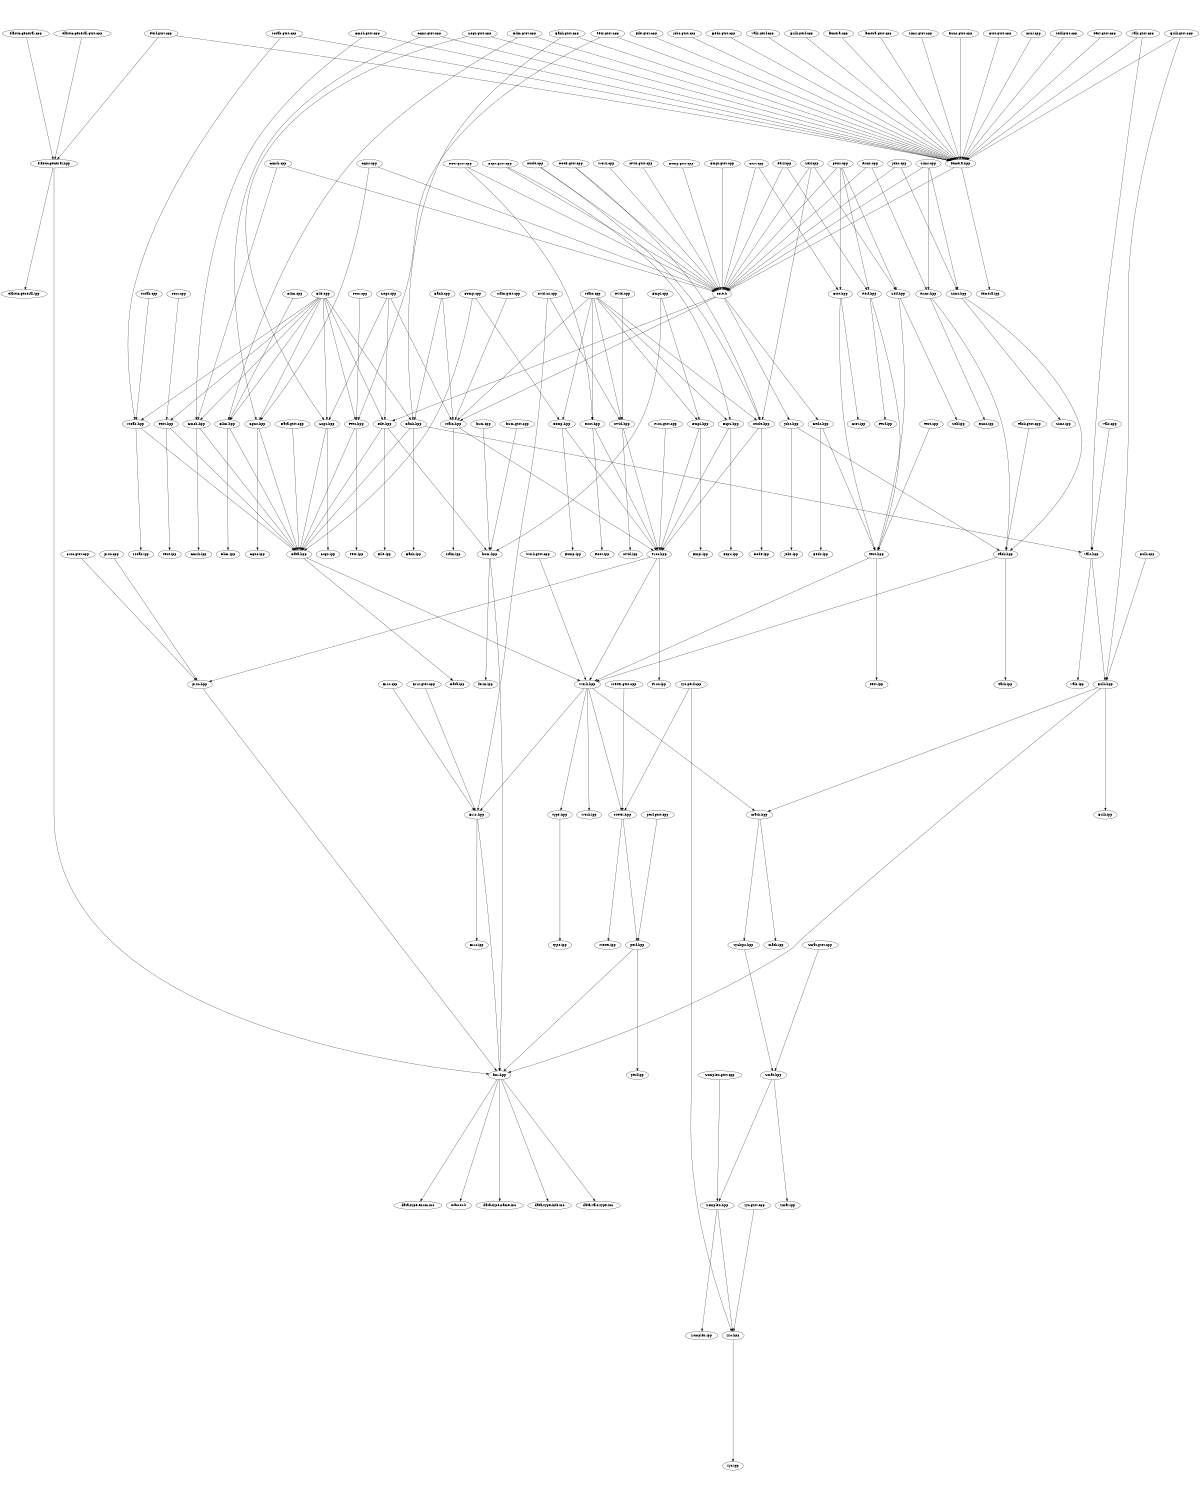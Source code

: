 digraph "source tree" {
    overlap=scale;
    size="8,10";
    ratio="fill";
    fontsize="16";
    fontname="Helvetica";
	clusterrank="local";
	"Jobs.gtst.cpp" -> "femera.hpp"
	"Fmpi.hpp" -> "Fmpi.ipp"
	"Gmsh.cpp" -> "Gmsh.hpp"
	"femera.hpp" -> "core.h"
	"Cgns.cpp" -> "Cgns.hpp"
	"Perf.gtst.cpp" -> "elastic-general.hpp"
	"Beds.gtst.cpp" -> "femera.hpp"
	"Zmat.gtst.cpp" -> "Zmat.hpp"
	"Nvid.hpp" -> "Nvid.ipp"
	"Errs.hpp" -> "fmr.hpp"
	"Text.hpp" -> "Data.hpp"
	"Fcpu.gtst.cpp" -> "core.h"
	"File.cpp" -> "File.hpp"
	"nvid.cu.cpp" -> "Nvid.hpp"
	"File.hpp" -> "File.ipp"
	"fmr.hpp" -> "data-type-name.inc"
	"Nvid.hpp" -> "Proc.hpp"
	"Gtst.cpp" -> "Gtst.hpp"
	"Runs.hpp" -> "Runs.ipp"
	"Runs.cpp" -> "Runs.hpp"
	"Perf.gtst.cpp" -> "femera.hpp"
	"Gtst.hpp" -> "Gtst.ipp"
	"Moab.cpp" -> "Moab.hpp"
	"Errs.hpp" -> "Errs.ipp"
	"Sims.hpp" -> "Sims.ipp"
	"elastic-general.gtst.cpp" -> "elastic-general.hpp"
	"Proc.hpp" -> "Work.hpp"
	"Vals.perf.cpp" -> "femera.hpp"
	"Root.gtst.cpp" -> "core.h"
	"Main.cpp" -> "Root.hpp"
	"Bank.cpp" -> "Bank.hpp"
	"Logs.gtst.cpp" -> "femera.hpp"
	"Moab.gtst.cpp" -> "femera.hpp"
	"Vals.gtst.cpp" -> "Vals.hpp"
	"Bulk.hpp" -> "Bulk.ipp"
	"Fcpu.hpp" -> "Proc.hpp"
	"File.cpp" -> "Dlim.hpp"
	"Dlim.gtst.cpp" -> "femera.hpp"
	"form.gtst.cpp" -> "form.hpp"
	"Test.hpp" -> "Test.ipp"
	"Main.cpp" -> "Node.hpp"
	"form.cpp" -> "form.hpp"
	"Data.gtst.cpp" -> "Data.hpp"
	"Vals.hpp" -> "Bulk.hpp"
	"File.cpp" -> "Moab.hpp"
	"Self.hpp" -> "Test.hpp"
	"Beds.hpp" -> "Beds.ipp"
	"zyc.perf.cpp" -> "Meter.hpp"
	"math.hpp" -> "zyclops.hpp"
	"perf.hpp" -> "fmr.hpp"
	"Pets.gtst.cpp" -> "femera.hpp"
	"Bank.gtst.cpp" -> "femera.hpp"
	"Dlim.cpp" -> "Dlim.hpp"
	"Meter.gtst.cpp" -> "Meter.hpp"
	"Work.hpp" -> "Errs.hpp"
	"Perf.hpp" -> "Perf.ipp"
	"Fmpi.cpp" -> "Fmpi.hpp"
	"Root.hpp" -> "Root.ipp"
	"Task.gtst.cpp" -> "Task.hpp"
	"Dlim.hpp" -> "Dlim.ipp"
	"Runs.hpp" -> "Task.hpp"
	"Logs.gtst.cpp" -> "Logs.hpp"
	"Work.hpp" -> "Meter.hpp"
	"proc.cpp" -> "proc.hpp"
	"Gmsh.gtst.cpp" -> "Gmsh.hpp"
	"Moab.gtst.cpp" -> "Moab.hpp"
	"core.h" -> "File.hpp"
	"perf.hpp" -> "perf.ipp"
	"Jobs.cpp" -> "core.h"
	"Bulk.gtst.cpp" -> "Bulk.hpp"
	"Sims.hpp" -> "Task.hpp"
	"Bulk.perf.cpp" -> "femera.hpp"
	"Pets.cpp" -> "Pets.hpp"
	"Proc.gtst.cpp" -> "Proc.hpp"
	"Fomp.cpp" -> "Data.hpp"
	"Beds.cpp" -> "Perf.hpp"
	"Node.cpp" -> "core.h"
	"Sims.cpp" -> "Runs.hpp"
	"fmr.hpp" -> "data-type-info.inc"
	"Moab.hpp" -> "Moab.ipp"
	"Nvid.gtst.cpp" -> "core.h"
	"Bank.hpp" -> "Vals.hpp"
	"Cgns.hpp" -> "Cgns.ipp"
	"Runs.cpp" -> "core.h"
	"Vals.hpp" -> "Vals.ipp"
	"Cgns.gtst.cpp" -> "Cgns.hpp"
	"Task.hpp" -> "Work.hpp"
	"fmr.hpp" -> "data-vals-type.inc"
	"Bank.hpp" -> "Bank.ipp"
	"Root.gtst.cpp" -> "Root.hpp"
	"Fomp.cpp" -> "Fomp.hpp"
	"Logs.cpp" -> "Logs.hpp"
	"Fomp.hpp" -> "Proc.hpp"
	"Perf.cpp" -> "core.h"
	"Test.hpp" -> "Work.hpp"
	"Fmpi.cpp" -> "form.hpp"
	"core.h" -> "Beds.hpp"
	"Dlim.gtst.cpp" -> "Dlim.hpp"
	"Node.cpp" -> "Node.hpp"
	"Perf.hpp" -> "Test.hpp"
	"zyc.gtst.cpp" -> "zyc.hpp"
	"Text.cpp" -> "Text.hpp"
	"Work.hpp" -> "type.hpp"
	"Gmsh.hpp" -> "Gmsh.ipp"
	"File.hpp" -> "Data.hpp"
	"Fomp.gtst.cpp" -> "core.h"
	"Main.cpp" -> "Fmpi.hpp"
	"Bulk.hpp" -> "math.hpp"
	"femera.hpp" -> "femera.ipp"
	"Gtst.hpp" -> "Test.hpp"
	"Nvid.cpp" -> "Nvid.hpp"
	"Logs.hpp" -> "Data.hpp"
	"proc.hpp" -> "fmr.hpp"
	"Fomp.hpp" -> "Fomp.ipp"
	"File.cpp" -> "Bank.hpp"
	"Zomplex.gtst.cpp" -> "Zomplex.hpp"
	"femera.cpp" -> "femera.hpp"
	"Zmat.hpp" -> "Zomplex.hpp"
	"Data.hpp" -> "Data.ipp"
	"Beds.cpp" -> "Gtst.hpp"
	"Zomplex.hpp" -> "Zomplex.ipp"
	"Logs.cpp" -> "Main.hpp"
	"femera.gtst.cpp" -> "femera.hpp"
	"Task.hpp" -> "Task.ipp"
	"Bank.cpp" -> "Main.hpp"
	"Data.hpp" -> "Work.hpp"
	"perf.gtst.cpp" -> "perf.hpp"
	"core.h" -> "Jobs.hpp"
	"Sims.gtst.cpp" -> "femera.hpp"
	"Errs.cpp" -> "Errs.hpp"
	"zyclops.hpp" -> "Zmat.hpp"
	"Main.cpp" -> "Main.hpp"
	"Main.gtst.cpp" -> "Main.hpp"
	"Main.hpp" -> "Proc.hpp"
	"Main.cpp" -> "Fcpu.hpp"
	"Bank.hpp" -> "Data.hpp"
	"Bank.gtst.cpp" -> "Bank.hpp"
	"Beds.cpp" -> "Self.hpp"
	"fmr.hpp" -> "data-type-enum.inc"
	"Work.hpp" -> "Work.ipp"
	"Zmat.hpp" -> "Zmat.ipp"
	"Runs.gtst.cpp" -> "femera.hpp"
	"Gtst.cpp" -> "core.h"
	"Zomplex.hpp" -> "zyc.hpp"
	"Bulk.cpp" -> "Bulk.hpp"
	"Sims.cpp" -> "core.h"
	"Jobs.hpp" -> "Task.hpp"
	"Fmpi.hpp" -> "Proc.hpp"
	"nvid.cu.cpp" -> "Errs.hpp"
	"math.hpp" -> "math.ipp"
	"Test.cpp" -> "Test.hpp"
	"Moab.hpp" -> "Data.hpp"
	"proc.gtst.cpp" -> "proc.hpp"
	"Logs.hpp" -> "Logs.ipp"
	"Gmsh.hpp" -> "Data.hpp"
	"zyc.perf.cpp" -> "zyc.hpp"
	"Node.hpp" -> "Node.ipp"
	"Beds.hpp" -> "Test.hpp"
	"Work.hpp" -> "math.hpp"
	"Vals.cpp" -> "Vals.hpp"
	"type.hpp" -> "type.ipp"
	"Self.cpp" -> "Self.hpp"
	"Work.gtst.cpp" -> "Work.hpp"
	"File.cpp" -> "Gmsh.hpp"
	"Meter.hpp" -> "Meter.ipp"
	"Gtst.gtst.cpp" -> "femera.hpp"
	"Node.gtst.cpp" -> "core.h"
	"Vals.gtst.cpp" -> "femera.hpp"
	"form.hpp" -> "fmr.hpp"
	"Node.hpp" -> "Proc.hpp"
	"Sims.cpp" -> "Sims.hpp"
	"Pets.gtst.cpp" -> "Pets.hpp"
	"Text.hpp" -> "Text.ipp"
	"Fcpu.gtst.cpp" -> "Fcpu.hpp"
	"Cgns.hpp" -> "Data.hpp"
	"Cgns.cpp" -> "core.h"
	"Dlim.hpp" -> "Data.hpp"
	"Logs.cpp" -> "File.hpp"
	"form.hpp" -> "form.ipp"
	"Node.gtst.cpp" -> "Node.hpp"
	"File.cpp" -> "Pets.hpp"
	"Cgns.gtst.cpp" -> "femera.hpp"
	"Bulk.gtst.cpp" -> "femera.hpp"
	"elastic-general.hpp" -> "elastic-general.ipp"
	"File.cpp" -> "Text.hpp"
	"Self.cpp" -> "core.h"
	"Jobs.cpp" -> "Sims.hpp"
	"Root.hpp" -> "Proc.hpp"
	"mini.cpp" -> "femera.hpp"
	"Jobs.hpp" -> "Jobs.ipp"
	"Gmsh.cpp" -> "core.h"
	"Self.hpp" -> "Self.ipp"
	"Gmsh.gtst.cpp" -> "femera.hpp"
	"Main.hpp" -> "Main.ipp"
	"Fmpi.gtst.cpp" -> "core.h"
	"Work.cpp" -> "core.h"
	"Pets.hpp" -> "Pets.ipp"
	"Fcpu.hpp" -> "Fcpu.ipp"
	"core.h" -> "Main.hpp"
	"Self.gtst.cpp" -> "femera.hpp"
	"Self.cpp" -> "Node.hpp"
	"Pets.hpp" -> "Data.hpp"
	"Proc.hpp" -> "proc.hpp"
	"elastic-general.hpp" -> "fmr.hpp"
	"File.cpp" -> "Logs.hpp"
	"Perf.cpp" -> "Perf.hpp"
	"Beds.cpp" -> "core.h"
	"Errs.gtst.cpp" -> "Errs.hpp"
	"elastic-general.cpp" -> "elastic-general.hpp"
	"zyc.hpp" -> "zyc.ipp"
	"File.cpp" -> "Cgns.hpp"
	"Text.gtst.cpp" -> "femera.hpp"
	"Main.cpp" -> "Nvid.hpp"
	"Main.cpp" -> "Fomp.hpp"
	"Meter.hpp" -> "perf.hpp"
	"File.hpp" -> "form.hpp"
	"Bulk.hpp" -> "fmr.hpp"
	"File.gtst.cpp" -> "femera.hpp"
	"fmr.hpp" -> "macros.h"
	"Proc.hpp" -> "Proc.ipp"
}
